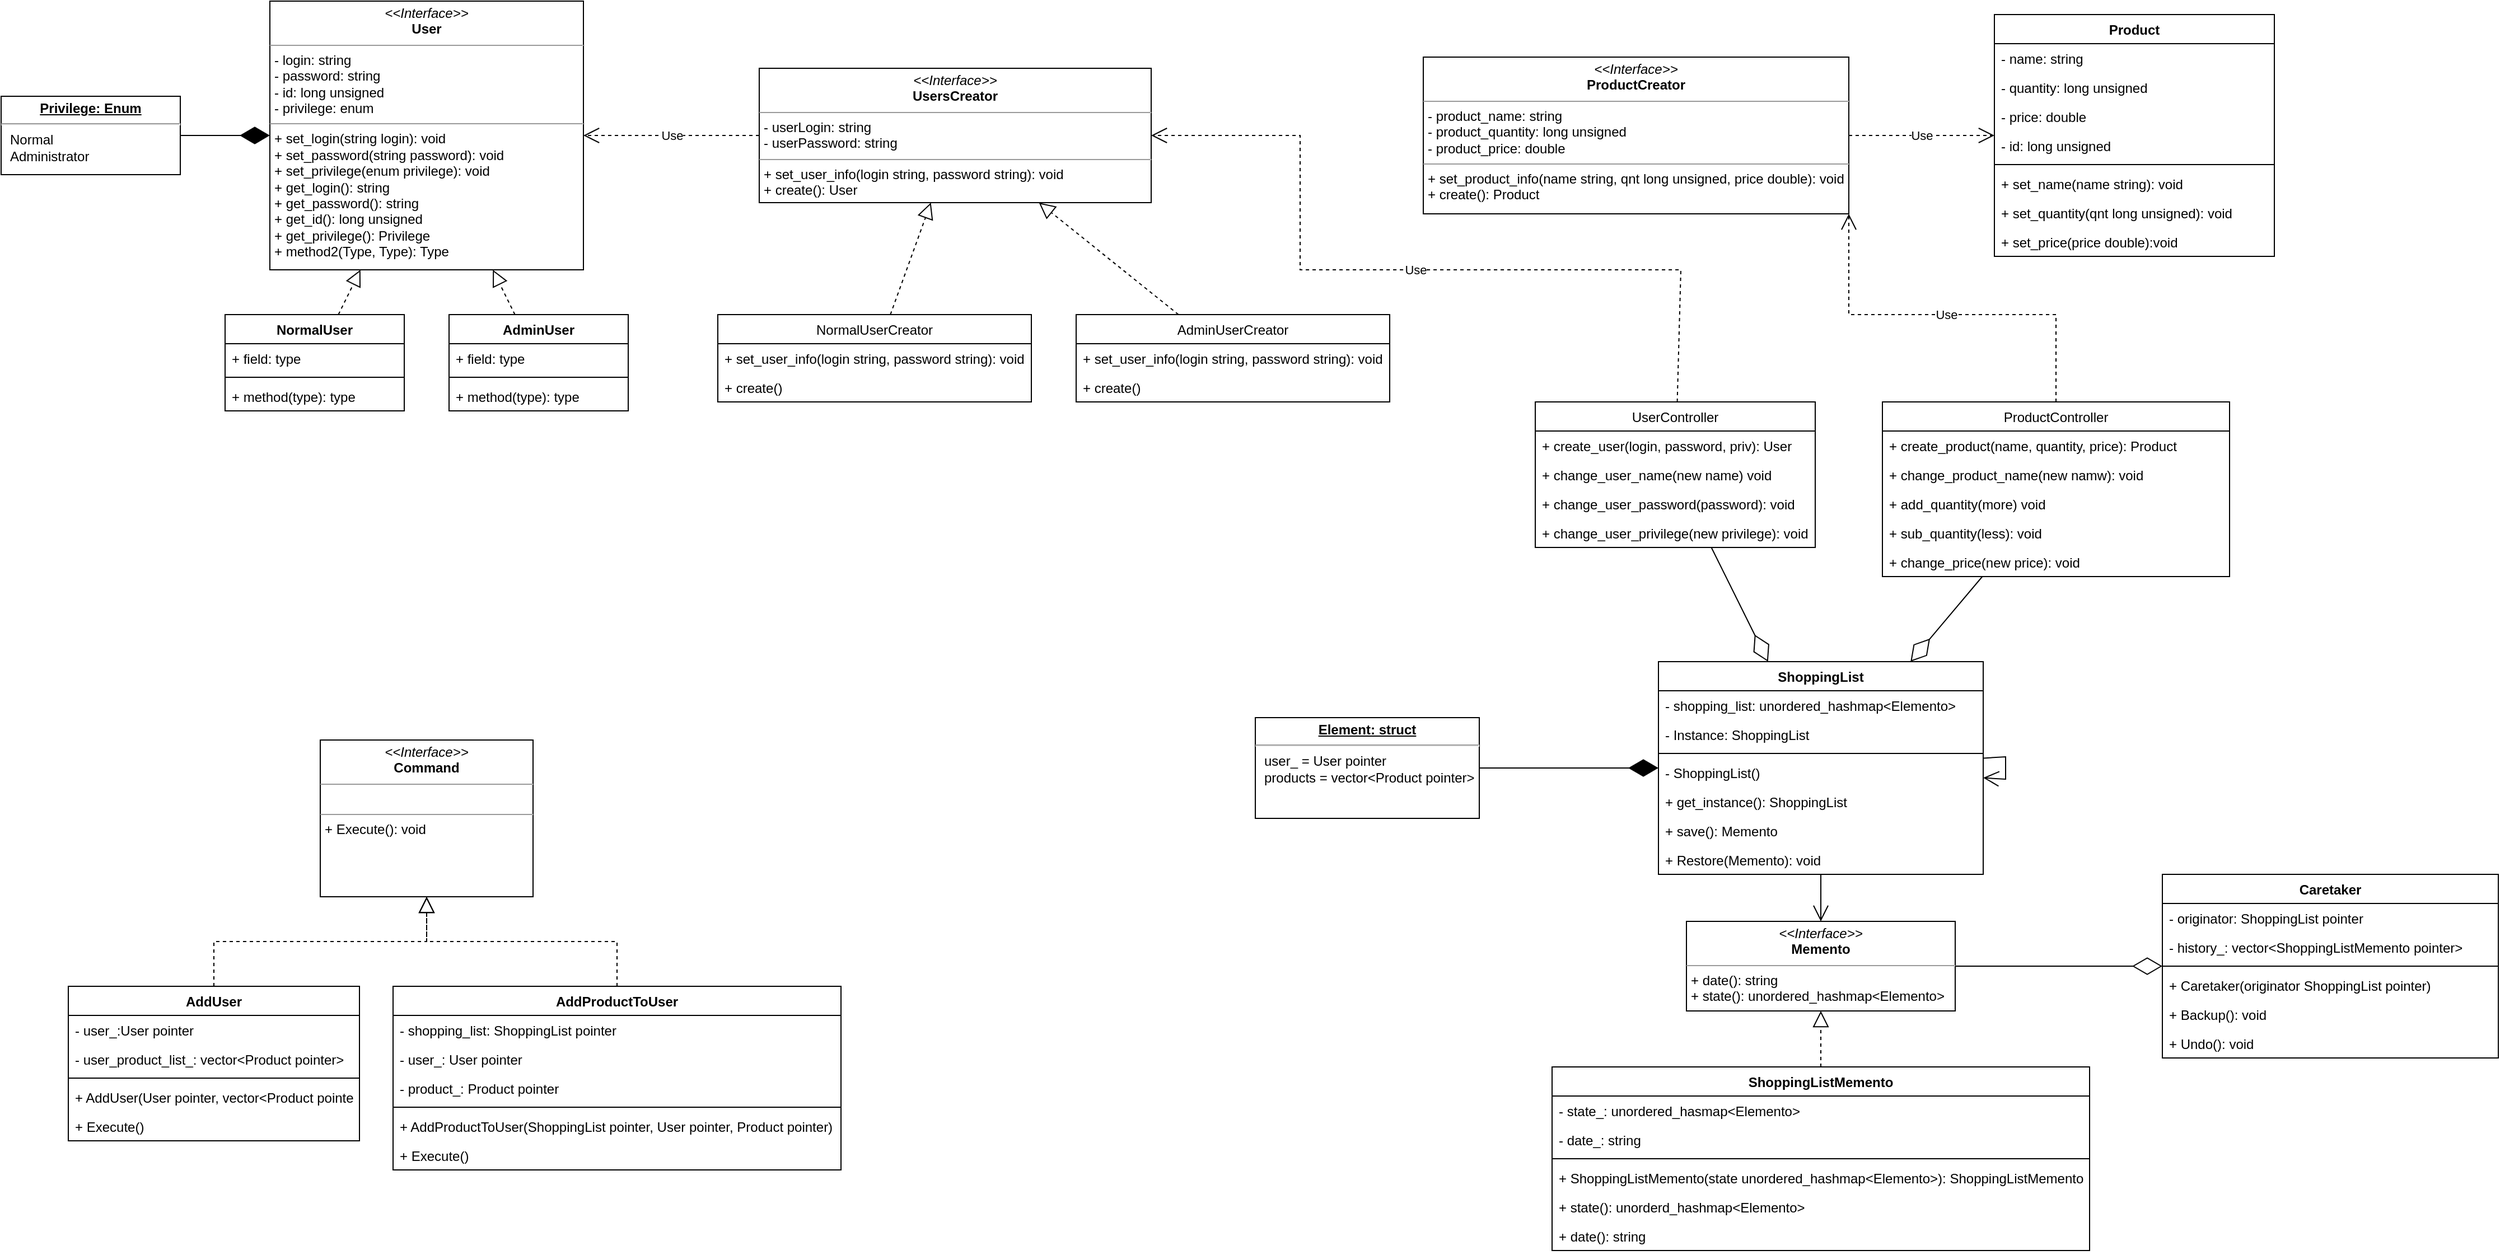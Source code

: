 <mxfile version="18.0.6" type="device"><diagram id="e4DoPncErM7FcEN1IzNZ" name="Página-1"><mxGraphModel dx="2600" dy="1958" grid="1" gridSize="10" guides="1" tooltips="1" connect="1" arrows="1" fold="1" page="1" pageScale="1" pageWidth="827" pageHeight="1169" math="0" shadow="0"><root><mxCell id="0"/><mxCell id="1" parent="0"/><mxCell id="eyz5NyRLea04elnx0sg6-11" value="&lt;p style=&quot;margin:0px;margin-top:4px;text-align:center;&quot;&gt;&lt;i&gt;&amp;lt;&amp;lt;Interface&amp;gt;&amp;gt;&lt;/i&gt;&lt;br&gt;&lt;b&gt;User&lt;/b&gt;&lt;/p&gt;&lt;hr size=&quot;1&quot;&gt;&lt;p style=&quot;margin:0px;margin-left:4px;&quot;&gt;- login: string&lt;br&gt;- password: string&lt;/p&gt;&lt;p style=&quot;margin:0px;margin-left:4px;&quot;&gt;- id: long&amp;nbsp;unsigned&lt;/p&gt;&lt;p style=&quot;margin:0px;margin-left:4px;&quot;&gt;- privilege: enum&lt;/p&gt;&lt;hr size=&quot;1&quot;&gt;&lt;p style=&quot;margin:0px;margin-left:4px;&quot;&gt;+ set_login(string login): void&lt;/p&gt;&lt;p style=&quot;margin:0px;margin-left:4px;&quot;&gt;+ set_password(string password): void&lt;/p&gt;&lt;p style=&quot;margin:0px;margin-left:4px;&quot;&gt;+ set_privilege(enum privilege): void&lt;/p&gt;&lt;p style=&quot;margin:0px;margin-left:4px;&quot;&gt;+ get_login(): string&lt;/p&gt;&lt;p style=&quot;margin:0px;margin-left:4px;&quot;&gt;+ get_password(): string&lt;/p&gt;&lt;p style=&quot;margin:0px;margin-left:4px;&quot;&gt;+ get_id(): long unsigned&lt;/p&gt;&lt;p style=&quot;margin:0px;margin-left:4px;&quot;&gt;+ get_privilege(): Privilege&lt;/p&gt;&lt;p style=&quot;margin:0px;margin-left:4px;&quot;&gt;+ method2(Type, Type): Type&lt;/p&gt;" style="verticalAlign=top;align=left;overflow=fill;fontSize=12;fontFamily=Helvetica;html=1;" vertex="1" parent="1"><mxGeometry x="40" y="80" width="280" height="240" as="geometry"/></mxCell><mxCell id="eyz5NyRLea04elnx0sg6-18" value="NormalUser" style="swimlane;fontStyle=1;align=center;verticalAlign=top;childLayout=stackLayout;horizontal=1;startSize=26;horizontalStack=0;resizeParent=1;resizeParentMax=0;resizeLast=0;collapsible=1;marginBottom=0;" vertex="1" parent="1"><mxGeometry y="360" width="160" height="86" as="geometry"/></mxCell><mxCell id="eyz5NyRLea04elnx0sg6-19" value="+ field: type" style="text;strokeColor=none;fillColor=none;align=left;verticalAlign=top;spacingLeft=4;spacingRight=4;overflow=hidden;rotatable=0;points=[[0,0.5],[1,0.5]];portConstraint=eastwest;" vertex="1" parent="eyz5NyRLea04elnx0sg6-18"><mxGeometry y="26" width="160" height="26" as="geometry"/></mxCell><mxCell id="eyz5NyRLea04elnx0sg6-20" value="" style="line;strokeWidth=1;fillColor=none;align=left;verticalAlign=middle;spacingTop=-1;spacingLeft=3;spacingRight=3;rotatable=0;labelPosition=right;points=[];portConstraint=eastwest;" vertex="1" parent="eyz5NyRLea04elnx0sg6-18"><mxGeometry y="52" width="160" height="8" as="geometry"/></mxCell><mxCell id="eyz5NyRLea04elnx0sg6-21" value="+ method(type): type" style="text;strokeColor=none;fillColor=none;align=left;verticalAlign=top;spacingLeft=4;spacingRight=4;overflow=hidden;rotatable=0;points=[[0,0.5],[1,0.5]];portConstraint=eastwest;" vertex="1" parent="eyz5NyRLea04elnx0sg6-18"><mxGeometry y="60" width="160" height="26" as="geometry"/></mxCell><mxCell id="eyz5NyRLea04elnx0sg6-26" value="AdminUser" style="swimlane;fontStyle=1;align=center;verticalAlign=top;childLayout=stackLayout;horizontal=1;startSize=26;horizontalStack=0;resizeParent=1;resizeParentMax=0;resizeLast=0;collapsible=1;marginBottom=0;" vertex="1" parent="1"><mxGeometry x="200" y="360" width="160" height="86" as="geometry"/></mxCell><mxCell id="eyz5NyRLea04elnx0sg6-27" value="+ field: type" style="text;strokeColor=none;fillColor=none;align=left;verticalAlign=top;spacingLeft=4;spacingRight=4;overflow=hidden;rotatable=0;points=[[0,0.5],[1,0.5]];portConstraint=eastwest;" vertex="1" parent="eyz5NyRLea04elnx0sg6-26"><mxGeometry y="26" width="160" height="26" as="geometry"/></mxCell><mxCell id="eyz5NyRLea04elnx0sg6-28" value="" style="line;strokeWidth=1;fillColor=none;align=left;verticalAlign=middle;spacingTop=-1;spacingLeft=3;spacingRight=3;rotatable=0;labelPosition=right;points=[];portConstraint=eastwest;" vertex="1" parent="eyz5NyRLea04elnx0sg6-26"><mxGeometry y="52" width="160" height="8" as="geometry"/></mxCell><mxCell id="eyz5NyRLea04elnx0sg6-29" value="+ method(type): type" style="text;strokeColor=none;fillColor=none;align=left;verticalAlign=top;spacingLeft=4;spacingRight=4;overflow=hidden;rotatable=0;points=[[0,0.5],[1,0.5]];portConstraint=eastwest;" vertex="1" parent="eyz5NyRLea04elnx0sg6-26"><mxGeometry y="60" width="160" height="26" as="geometry"/></mxCell><mxCell id="eyz5NyRLea04elnx0sg6-33" value="&lt;p style=&quot;margin:0px;margin-top:4px;text-align:center;&quot;&gt;&lt;i&gt;&amp;lt;&amp;lt;Interface&amp;gt;&amp;gt;&lt;/i&gt;&lt;br&gt;&lt;b&gt;UsersCreator&lt;/b&gt;&lt;/p&gt;&lt;hr size=&quot;1&quot;&gt;&lt;p style=&quot;margin:0px;margin-left:4px;&quot;&gt;- userLogin: string&lt;/p&gt;&lt;p style=&quot;margin:0px;margin-left:4px;&quot;&gt;- userPassword: string&lt;br&gt;&lt;/p&gt;&lt;hr size=&quot;1&quot;&gt;&lt;p style=&quot;margin:0px;margin-left:4px;&quot;&gt;+ set_user_info(login string, password string): void&lt;br&gt;+ create(): User&lt;/p&gt;" style="verticalAlign=top;align=left;overflow=fill;fontSize=12;fontFamily=Helvetica;html=1;" vertex="1" parent="1"><mxGeometry x="477" y="140" width="350" height="120" as="geometry"/></mxCell><mxCell id="eyz5NyRLea04elnx0sg6-34" value="Use" style="endArrow=open;endSize=12;dashed=1;html=1;rounded=0;" edge="1" parent="1" source="eyz5NyRLea04elnx0sg6-33" target="eyz5NyRLea04elnx0sg6-11"><mxGeometry width="160" relative="1" as="geometry"><mxPoint x="270" y="280" as="sourcePoint"/><mxPoint x="430" y="280" as="targetPoint"/></mxGeometry></mxCell><mxCell id="eyz5NyRLea04elnx0sg6-35" value="" style="endArrow=block;dashed=1;endFill=0;endSize=12;html=1;rounded=0;" edge="1" parent="1" source="eyz5NyRLea04elnx0sg6-18" target="eyz5NyRLea04elnx0sg6-11"><mxGeometry width="160" relative="1" as="geometry"><mxPoint x="270" y="280" as="sourcePoint"/><mxPoint x="430" y="280" as="targetPoint"/></mxGeometry></mxCell><mxCell id="eyz5NyRLea04elnx0sg6-36" value="" style="endArrow=block;dashed=1;endFill=0;endSize=12;html=1;rounded=0;" edge="1" parent="1" source="eyz5NyRLea04elnx0sg6-26" target="eyz5NyRLea04elnx0sg6-11"><mxGeometry width="160" relative="1" as="geometry"><mxPoint x="270" y="280" as="sourcePoint"/><mxPoint x="430" y="280" as="targetPoint"/></mxGeometry></mxCell><mxCell id="eyz5NyRLea04elnx0sg6-37" value="NormalUserCreator" style="swimlane;fontStyle=0;childLayout=stackLayout;horizontal=1;startSize=26;fillColor=none;horizontalStack=0;resizeParent=1;resizeParentMax=0;resizeLast=0;collapsible=1;marginBottom=0;" vertex="1" parent="1"><mxGeometry x="440" y="360" width="280" height="78" as="geometry"/></mxCell><mxCell id="eyz5NyRLea04elnx0sg6-41" value="+ set_user_info(login string, password string): void" style="text;strokeColor=none;fillColor=none;align=left;verticalAlign=top;spacingLeft=4;spacingRight=4;overflow=hidden;rotatable=0;points=[[0,0.5],[1,0.5]];portConstraint=eastwest;" vertex="1" parent="eyz5NyRLea04elnx0sg6-37"><mxGeometry y="26" width="280" height="26" as="geometry"/></mxCell><mxCell id="eyz5NyRLea04elnx0sg6-42" value="+ create()" style="text;strokeColor=none;fillColor=none;align=left;verticalAlign=top;spacingLeft=4;spacingRight=4;overflow=hidden;rotatable=0;points=[[0,0.5],[1,0.5]];portConstraint=eastwest;" vertex="1" parent="eyz5NyRLea04elnx0sg6-37"><mxGeometry y="52" width="280" height="26" as="geometry"/></mxCell><mxCell id="eyz5NyRLea04elnx0sg6-43" value="AdminUserCreator" style="swimlane;fontStyle=0;childLayout=stackLayout;horizontal=1;startSize=26;fillColor=none;horizontalStack=0;resizeParent=1;resizeParentMax=0;resizeLast=0;collapsible=1;marginBottom=0;" vertex="1" parent="1"><mxGeometry x="760" y="360" width="280" height="78" as="geometry"/></mxCell><mxCell id="eyz5NyRLea04elnx0sg6-44" value="+ set_user_info(login string, password string): void" style="text;strokeColor=none;fillColor=none;align=left;verticalAlign=top;spacingLeft=4;spacingRight=4;overflow=hidden;rotatable=0;points=[[0,0.5],[1,0.5]];portConstraint=eastwest;" vertex="1" parent="eyz5NyRLea04elnx0sg6-43"><mxGeometry y="26" width="280" height="26" as="geometry"/></mxCell><mxCell id="eyz5NyRLea04elnx0sg6-45" value="+ create()" style="text;strokeColor=none;fillColor=none;align=left;verticalAlign=top;spacingLeft=4;spacingRight=4;overflow=hidden;rotatable=0;points=[[0,0.5],[1,0.5]];portConstraint=eastwest;" vertex="1" parent="eyz5NyRLea04elnx0sg6-43"><mxGeometry y="52" width="280" height="26" as="geometry"/></mxCell><mxCell id="eyz5NyRLea04elnx0sg6-46" value="" style="endArrow=block;dashed=1;endFill=0;endSize=12;html=1;rounded=0;" edge="1" parent="1" source="eyz5NyRLea04elnx0sg6-37" target="eyz5NyRLea04elnx0sg6-33"><mxGeometry width="160" relative="1" as="geometry"><mxPoint x="680" y="280" as="sourcePoint"/><mxPoint x="840" y="280" as="targetPoint"/></mxGeometry></mxCell><mxCell id="eyz5NyRLea04elnx0sg6-47" value="" style="endArrow=block;dashed=1;endFill=0;endSize=12;html=1;rounded=0;" edge="1" parent="1" source="eyz5NyRLea04elnx0sg6-43" target="eyz5NyRLea04elnx0sg6-33"><mxGeometry width="160" relative="1" as="geometry"><mxPoint x="636.271" y="370" as="sourcePoint"/><mxPoint x="652.352" y="270.0" as="targetPoint"/></mxGeometry></mxCell><mxCell id="eyz5NyRLea04elnx0sg6-52" value="Product" style="swimlane;fontStyle=1;align=center;verticalAlign=top;childLayout=stackLayout;horizontal=1;startSize=26;horizontalStack=0;resizeParent=1;resizeParentMax=0;resizeLast=0;collapsible=1;marginBottom=0;" vertex="1" parent="1"><mxGeometry x="1580" y="92" width="250" height="216" as="geometry"/></mxCell><mxCell id="eyz5NyRLea04elnx0sg6-53" value="- name: string" style="text;strokeColor=none;fillColor=none;align=left;verticalAlign=top;spacingLeft=4;spacingRight=4;overflow=hidden;rotatable=0;points=[[0,0.5],[1,0.5]];portConstraint=eastwest;" vertex="1" parent="eyz5NyRLea04elnx0sg6-52"><mxGeometry y="26" width="250" height="26" as="geometry"/></mxCell><mxCell id="eyz5NyRLea04elnx0sg6-56" value="- quantity: long unsigned" style="text;strokeColor=none;fillColor=none;align=left;verticalAlign=top;spacingLeft=4;spacingRight=4;overflow=hidden;rotatable=0;points=[[0,0.5],[1,0.5]];portConstraint=eastwest;" vertex="1" parent="eyz5NyRLea04elnx0sg6-52"><mxGeometry y="52" width="250" height="26" as="geometry"/></mxCell><mxCell id="eyz5NyRLea04elnx0sg6-57" value="- price: double" style="text;strokeColor=none;fillColor=none;align=left;verticalAlign=top;spacingLeft=4;spacingRight=4;overflow=hidden;rotatable=0;points=[[0,0.5],[1,0.5]];portConstraint=eastwest;" vertex="1" parent="eyz5NyRLea04elnx0sg6-52"><mxGeometry y="78" width="250" height="26" as="geometry"/></mxCell><mxCell id="eyz5NyRLea04elnx0sg6-58" value="- id: long unsigned" style="text;strokeColor=none;fillColor=none;align=left;verticalAlign=top;spacingLeft=4;spacingRight=4;overflow=hidden;rotatable=0;points=[[0,0.5],[1,0.5]];portConstraint=eastwest;" vertex="1" parent="eyz5NyRLea04elnx0sg6-52"><mxGeometry y="104" width="250" height="26" as="geometry"/></mxCell><mxCell id="eyz5NyRLea04elnx0sg6-54" value="" style="line;strokeWidth=1;fillColor=none;align=left;verticalAlign=middle;spacingTop=-1;spacingLeft=3;spacingRight=3;rotatable=0;labelPosition=right;points=[];portConstraint=eastwest;" vertex="1" parent="eyz5NyRLea04elnx0sg6-52"><mxGeometry y="130" width="250" height="8" as="geometry"/></mxCell><mxCell id="eyz5NyRLea04elnx0sg6-55" value="+ set_name(name string): void" style="text;strokeColor=none;fillColor=none;align=left;verticalAlign=top;spacingLeft=4;spacingRight=4;overflow=hidden;rotatable=0;points=[[0,0.5],[1,0.5]];portConstraint=eastwest;" vertex="1" parent="eyz5NyRLea04elnx0sg6-52"><mxGeometry y="138" width="250" height="26" as="geometry"/></mxCell><mxCell id="eyz5NyRLea04elnx0sg6-59" value="+ set_quantity(qnt long unsigned): void" style="text;strokeColor=none;fillColor=none;align=left;verticalAlign=top;spacingLeft=4;spacingRight=4;overflow=hidden;rotatable=0;points=[[0,0.5],[1,0.5]];portConstraint=eastwest;" vertex="1" parent="eyz5NyRLea04elnx0sg6-52"><mxGeometry y="164" width="250" height="26" as="geometry"/></mxCell><mxCell id="eyz5NyRLea04elnx0sg6-60" value="+ set_price(price double):void" style="text;strokeColor=none;fillColor=none;align=left;verticalAlign=top;spacingLeft=4;spacingRight=4;overflow=hidden;rotatable=0;points=[[0,0.5],[1,0.5]];portConstraint=eastwest;" vertex="1" parent="eyz5NyRLea04elnx0sg6-52"><mxGeometry y="190" width="250" height="26" as="geometry"/></mxCell><mxCell id="eyz5NyRLea04elnx0sg6-63" value="&lt;p style=&quot;margin:0px;margin-top:4px;text-align:center;&quot;&gt;&lt;i&gt;&amp;lt;&amp;lt;Interface&amp;gt;&amp;gt;&lt;/i&gt;&lt;br&gt;&lt;b&gt;ProductCreator&lt;/b&gt;&lt;/p&gt;&lt;hr size=&quot;1&quot;&gt;&lt;p style=&quot;margin:0px;margin-left:4px;&quot;&gt;- product_name: string&lt;br&gt;- product_quantity: long unsigned&lt;/p&gt;&lt;p style=&quot;margin:0px;margin-left:4px;&quot;&gt;- product_price: double&amp;nbsp;&lt;/p&gt;&lt;hr size=&quot;1&quot;&gt;&lt;p style=&quot;margin:0px;margin-left:4px;&quot;&gt;+ set_product_info(name string, qnt long unsigned, price double): void&lt;br&gt;+ create(): Product&lt;/p&gt;" style="verticalAlign=top;align=left;overflow=fill;fontSize=12;fontFamily=Helvetica;html=1;" vertex="1" parent="1"><mxGeometry x="1070" y="130" width="380" height="140" as="geometry"/></mxCell><mxCell id="eyz5NyRLea04elnx0sg6-64" value="Use" style="endArrow=open;endSize=12;dashed=1;html=1;rounded=0;" edge="1" parent="1" source="eyz5NyRLea04elnx0sg6-63" target="eyz5NyRLea04elnx0sg6-52"><mxGeometry width="160" relative="1" as="geometry"><mxPoint x="1260" y="190" as="sourcePoint"/><mxPoint x="1420" y="190" as="targetPoint"/></mxGeometry></mxCell><mxCell id="eyz5NyRLea04elnx0sg6-65" value="&lt;p style=&quot;margin:0px;margin-top:4px;text-align:center;text-decoration:underline;&quot;&gt;&lt;b&gt;Element: struct&lt;/b&gt;&lt;/p&gt;&lt;hr&gt;&lt;p style=&quot;margin:0px;margin-left:8px;&quot;&gt;user_ = User pointer&lt;br&gt;products = vector&amp;lt;Product pointer&amp;gt;&lt;br&gt;&lt;/p&gt;" style="verticalAlign=top;align=left;overflow=fill;fontSize=12;fontFamily=Helvetica;html=1;" vertex="1" parent="1"><mxGeometry x="920" y="720" width="200" height="90" as="geometry"/></mxCell><mxCell id="eyz5NyRLea04elnx0sg6-66" value="&lt;p style=&quot;margin:0px;margin-top:4px;text-align:center;text-decoration:underline;&quot;&gt;&lt;b&gt;Privilege: Enum&lt;/b&gt;&lt;/p&gt;&lt;hr&gt;&lt;p style=&quot;margin:0px;margin-left:8px;&quot;&gt;Normal&lt;br&gt;Administrator&lt;/p&gt;" style="verticalAlign=top;align=left;overflow=fill;fontSize=12;fontFamily=Helvetica;html=1;" vertex="1" parent="1"><mxGeometry x="-200" y="165" width="160" height="70" as="geometry"/></mxCell><mxCell id="eyz5NyRLea04elnx0sg6-67" value="" style="endArrow=diamondThin;endFill=1;endSize=24;html=1;rounded=0;" edge="1" parent="1" source="eyz5NyRLea04elnx0sg6-66" target="eyz5NyRLea04elnx0sg6-11"><mxGeometry width="160" relative="1" as="geometry"><mxPoint x="70" y="320" as="sourcePoint"/><mxPoint x="230" y="320" as="targetPoint"/></mxGeometry></mxCell><mxCell id="eyz5NyRLea04elnx0sg6-68" value="ShoppingList" style="swimlane;fontStyle=1;align=center;verticalAlign=top;childLayout=stackLayout;horizontal=1;startSize=26;horizontalStack=0;resizeParent=1;resizeParentMax=0;resizeLast=0;collapsible=1;marginBottom=0;" vertex="1" parent="1"><mxGeometry x="1280" y="670" width="290" height="190" as="geometry"/></mxCell><mxCell id="eyz5NyRLea04elnx0sg6-69" value="- shopping_list: unordered_hashmap&lt;Elemento&gt;" style="text;strokeColor=none;fillColor=none;align=left;verticalAlign=top;spacingLeft=4;spacingRight=4;overflow=hidden;rotatable=0;points=[[0,0.5],[1,0.5]];portConstraint=eastwest;" vertex="1" parent="eyz5NyRLea04elnx0sg6-68"><mxGeometry y="26" width="290" height="26" as="geometry"/></mxCell><mxCell id="eyz5NyRLea04elnx0sg6-74" value="- Instance: ShoppingList" style="text;strokeColor=none;fillColor=none;align=left;verticalAlign=top;spacingLeft=4;spacingRight=4;overflow=hidden;rotatable=0;points=[[0,0.5],[1,0.5]];portConstraint=eastwest;" vertex="1" parent="eyz5NyRLea04elnx0sg6-68"><mxGeometry y="52" width="290" height="26" as="geometry"/></mxCell><mxCell id="eyz5NyRLea04elnx0sg6-70" value="" style="line;strokeWidth=1;fillColor=none;align=left;verticalAlign=middle;spacingTop=-1;spacingLeft=3;spacingRight=3;rotatable=0;labelPosition=right;points=[];portConstraint=eastwest;" vertex="1" parent="eyz5NyRLea04elnx0sg6-68"><mxGeometry y="78" width="290" height="8" as="geometry"/></mxCell><mxCell id="eyz5NyRLea04elnx0sg6-71" value="- ShoppingList()" style="text;strokeColor=none;fillColor=none;align=left;verticalAlign=top;spacingLeft=4;spacingRight=4;overflow=hidden;rotatable=0;points=[[0,0.5],[1,0.5]];portConstraint=eastwest;" vertex="1" parent="eyz5NyRLea04elnx0sg6-68"><mxGeometry y="86" width="290" height="26" as="geometry"/></mxCell><mxCell id="eyz5NyRLea04elnx0sg6-75" value="+ get_instance(): ShoppingList" style="text;strokeColor=none;fillColor=none;align=left;verticalAlign=top;spacingLeft=4;spacingRight=4;overflow=hidden;rotatable=0;points=[[0,0.5],[1,0.5]];portConstraint=eastwest;" vertex="1" parent="eyz5NyRLea04elnx0sg6-68"><mxGeometry y="112" width="290" height="26" as="geometry"/></mxCell><mxCell id="eyz5NyRLea04elnx0sg6-115" value="+ save(): Memento" style="text;strokeColor=none;fillColor=none;align=left;verticalAlign=top;spacingLeft=4;spacingRight=4;overflow=hidden;rotatable=0;points=[[0,0.5],[1,0.5]];portConstraint=eastwest;" vertex="1" parent="eyz5NyRLea04elnx0sg6-68"><mxGeometry y="138" width="290" height="26" as="geometry"/></mxCell><mxCell id="eyz5NyRLea04elnx0sg6-116" value="+ Restore(Memento): void" style="text;strokeColor=none;fillColor=none;align=left;verticalAlign=top;spacingLeft=4;spacingRight=4;overflow=hidden;rotatable=0;points=[[0,0.5],[1,0.5]];portConstraint=eastwest;" vertex="1" parent="eyz5NyRLea04elnx0sg6-68"><mxGeometry y="164" width="290" height="26" as="geometry"/></mxCell><mxCell id="eyz5NyRLea04elnx0sg6-72" value="" style="endArrow=diamondThin;endFill=1;endSize=24;html=1;rounded=0;" edge="1" parent="1" source="eyz5NyRLea04elnx0sg6-65" target="eyz5NyRLea04elnx0sg6-68"><mxGeometry width="160" relative="1" as="geometry"><mxPoint x="1030" y="600" as="sourcePoint"/><mxPoint x="1190" y="600" as="targetPoint"/></mxGeometry></mxCell><mxCell id="eyz5NyRLea04elnx0sg6-76" value="" style="endArrow=open;endFill=1;endSize=12;html=1;rounded=0;" edge="1" parent="1" source="eyz5NyRLea04elnx0sg6-68" target="eyz5NyRLea04elnx0sg6-68"><mxGeometry width="160" relative="1" as="geometry"><mxPoint x="1230" y="580" as="sourcePoint"/><mxPoint x="1390" y="580" as="targetPoint"/></mxGeometry></mxCell><mxCell id="eyz5NyRLea04elnx0sg6-77" value="UserController" style="swimlane;fontStyle=0;childLayout=stackLayout;horizontal=1;startSize=26;fillColor=none;horizontalStack=0;resizeParent=1;resizeParentMax=0;resizeLast=0;collapsible=1;marginBottom=0;" vertex="1" parent="1"><mxGeometry x="1170" y="438" width="250" height="130" as="geometry"/></mxCell><mxCell id="eyz5NyRLea04elnx0sg6-78" value="+ create_user(login, password, priv): User" style="text;strokeColor=none;fillColor=none;align=left;verticalAlign=top;spacingLeft=4;spacingRight=4;overflow=hidden;rotatable=0;points=[[0,0.5],[1,0.5]];portConstraint=eastwest;" vertex="1" parent="eyz5NyRLea04elnx0sg6-77"><mxGeometry y="26" width="250" height="26" as="geometry"/></mxCell><mxCell id="eyz5NyRLea04elnx0sg6-79" value="+ change_user_name(new name) void" style="text;strokeColor=none;fillColor=none;align=left;verticalAlign=top;spacingLeft=4;spacingRight=4;overflow=hidden;rotatable=0;points=[[0,0.5],[1,0.5]];portConstraint=eastwest;" vertex="1" parent="eyz5NyRLea04elnx0sg6-77"><mxGeometry y="52" width="250" height="26" as="geometry"/></mxCell><mxCell id="eyz5NyRLea04elnx0sg6-80" value="+ change_user_password(password): void" style="text;strokeColor=none;fillColor=none;align=left;verticalAlign=top;spacingLeft=4;spacingRight=4;overflow=hidden;rotatable=0;points=[[0,0.5],[1,0.5]];portConstraint=eastwest;" vertex="1" parent="eyz5NyRLea04elnx0sg6-77"><mxGeometry y="78" width="250" height="26" as="geometry"/></mxCell><mxCell id="eyz5NyRLea04elnx0sg6-89" value="+ change_user_privilege(new privilege): void" style="text;strokeColor=none;fillColor=none;align=left;verticalAlign=top;spacingLeft=4;spacingRight=4;overflow=hidden;rotatable=0;points=[[0,0.5],[1,0.5]];portConstraint=eastwest;" vertex="1" parent="eyz5NyRLea04elnx0sg6-77"><mxGeometry y="104" width="250" height="26" as="geometry"/></mxCell><mxCell id="eyz5NyRLea04elnx0sg6-81" value="ProductController" style="swimlane;fontStyle=0;childLayout=stackLayout;horizontal=1;startSize=26;fillColor=none;horizontalStack=0;resizeParent=1;resizeParentMax=0;resizeLast=0;collapsible=1;marginBottom=0;" vertex="1" parent="1"><mxGeometry x="1480" y="438" width="310" height="156" as="geometry"/></mxCell><mxCell id="eyz5NyRLea04elnx0sg6-82" value="+ create_product(name, quantity, price): Product" style="text;strokeColor=none;fillColor=none;align=left;verticalAlign=top;spacingLeft=4;spacingRight=4;overflow=hidden;rotatable=0;points=[[0,0.5],[1,0.5]];portConstraint=eastwest;" vertex="1" parent="eyz5NyRLea04elnx0sg6-81"><mxGeometry y="26" width="310" height="26" as="geometry"/></mxCell><mxCell id="eyz5NyRLea04elnx0sg6-83" value="+ change_product_name(new namw): void" style="text;strokeColor=none;fillColor=none;align=left;verticalAlign=top;spacingLeft=4;spacingRight=4;overflow=hidden;rotatable=0;points=[[0,0.5],[1,0.5]];portConstraint=eastwest;" vertex="1" parent="eyz5NyRLea04elnx0sg6-81"><mxGeometry y="52" width="310" height="26" as="geometry"/></mxCell><mxCell id="eyz5NyRLea04elnx0sg6-84" value="+ add_quantity(more) void" style="text;strokeColor=none;fillColor=none;align=left;verticalAlign=top;spacingLeft=4;spacingRight=4;overflow=hidden;rotatable=0;points=[[0,0.5],[1,0.5]];portConstraint=eastwest;" vertex="1" parent="eyz5NyRLea04elnx0sg6-81"><mxGeometry y="78" width="310" height="26" as="geometry"/></mxCell><mxCell id="eyz5NyRLea04elnx0sg6-90" value="+ sub_quantity(less): void" style="text;strokeColor=none;fillColor=none;align=left;verticalAlign=top;spacingLeft=4;spacingRight=4;overflow=hidden;rotatable=0;points=[[0,0.5],[1,0.5]];portConstraint=eastwest;" vertex="1" parent="eyz5NyRLea04elnx0sg6-81"><mxGeometry y="104" width="310" height="26" as="geometry"/></mxCell><mxCell id="eyz5NyRLea04elnx0sg6-91" value="+ change_price(new price): void" style="text;strokeColor=none;fillColor=none;align=left;verticalAlign=top;spacingLeft=4;spacingRight=4;overflow=hidden;rotatable=0;points=[[0,0.5],[1,0.5]];portConstraint=eastwest;" vertex="1" parent="eyz5NyRLea04elnx0sg6-81"><mxGeometry y="130" width="310" height="26" as="geometry"/></mxCell><mxCell id="eyz5NyRLea04elnx0sg6-85" value="" style="endArrow=diamondThin;endFill=0;endSize=24;html=1;rounded=0;" edge="1" parent="1" source="eyz5NyRLea04elnx0sg6-77" target="eyz5NyRLea04elnx0sg6-68"><mxGeometry width="160" relative="1" as="geometry"><mxPoint x="1230" y="580" as="sourcePoint"/><mxPoint x="1390" y="580" as="targetPoint"/></mxGeometry></mxCell><mxCell id="eyz5NyRLea04elnx0sg6-86" value="" style="endArrow=diamondThin;endFill=0;endSize=24;html=1;rounded=0;" edge="1" parent="1" source="eyz5NyRLea04elnx0sg6-81" target="eyz5NyRLea04elnx0sg6-68"><mxGeometry width="160" relative="1" as="geometry"><mxPoint x="1359.839" y="552" as="sourcePoint"/><mxPoint x="1408.675" y="680" as="targetPoint"/></mxGeometry></mxCell><mxCell id="eyz5NyRLea04elnx0sg6-87" value="Use" style="endArrow=open;endSize=12;dashed=1;html=1;rounded=0;entryX=1;entryY=1;entryDx=0;entryDy=0;" edge="1" parent="1" source="eyz5NyRLea04elnx0sg6-81" target="eyz5NyRLea04elnx0sg6-63"><mxGeometry width="160" relative="1" as="geometry"><mxPoint x="1130" y="380" as="sourcePoint"/><mxPoint x="1290" y="380" as="targetPoint"/><Array as="points"><mxPoint x="1635" y="360"/><mxPoint x="1450" y="360"/></Array></mxGeometry></mxCell><mxCell id="eyz5NyRLea04elnx0sg6-88" value="Use" style="endArrow=open;endSize=12;dashed=1;html=1;rounded=0;" edge="1" parent="1" source="eyz5NyRLea04elnx0sg6-77" target="eyz5NyRLea04elnx0sg6-33"><mxGeometry width="160" relative="1" as="geometry"><mxPoint x="1130" y="380" as="sourcePoint"/><mxPoint x="1290" y="380" as="targetPoint"/><Array as="points"><mxPoint x="1300" y="320"/><mxPoint x="960" y="320"/><mxPoint x="960" y="200"/></Array></mxGeometry></mxCell><mxCell id="eyz5NyRLea04elnx0sg6-92" value="&lt;p style=&quot;margin:0px;margin-top:4px;text-align:center;&quot;&gt;&lt;i&gt;&amp;lt;&amp;lt;Interface&amp;gt;&amp;gt;&lt;/i&gt;&lt;br&gt;&lt;b&gt;Memento&lt;/b&gt;&lt;/p&gt;&lt;hr size=&quot;1&quot;&gt;&lt;p style=&quot;margin:0px;margin-left:4px;&quot;&gt;+ date(): string&lt;br&gt;+ state(): unordered_hashmap&amp;lt;Elemento&amp;gt;&lt;/p&gt;&lt;p style=&quot;margin:0px;margin-left:4px;&quot;&gt;&lt;br&gt;&lt;/p&gt;" style="verticalAlign=top;align=left;overflow=fill;fontSize=12;fontFamily=Helvetica;html=1;" vertex="1" parent="1"><mxGeometry x="1305" y="902" width="240" height="80" as="geometry"/></mxCell><mxCell id="eyz5NyRLea04elnx0sg6-97" value="" style="endArrow=block;dashed=1;endFill=0;endSize=12;html=1;rounded=0;" edge="1" parent="1" source="eyz5NyRLea04elnx0sg6-98" target="eyz5NyRLea04elnx0sg6-92"><mxGeometry width="160" relative="1" as="geometry"><mxPoint x="1360" y="1052" as="sourcePoint"/><mxPoint x="1460" y="982" as="targetPoint"/></mxGeometry></mxCell><mxCell id="eyz5NyRLea04elnx0sg6-98" value="ShoppingListMemento" style="swimlane;fontStyle=1;align=center;verticalAlign=top;childLayout=stackLayout;horizontal=1;startSize=26;horizontalStack=0;resizeParent=1;resizeParentMax=0;resizeLast=0;collapsible=1;marginBottom=0;" vertex="1" parent="1"><mxGeometry x="1185" y="1032" width="480" height="164" as="geometry"/></mxCell><mxCell id="eyz5NyRLea04elnx0sg6-99" value="- state_: unordered_hasmap&lt;Elemento&gt;" style="text;strokeColor=none;fillColor=none;align=left;verticalAlign=top;spacingLeft=4;spacingRight=4;overflow=hidden;rotatable=0;points=[[0,0.5],[1,0.5]];portConstraint=eastwest;" vertex="1" parent="eyz5NyRLea04elnx0sg6-98"><mxGeometry y="26" width="480" height="26" as="geometry"/></mxCell><mxCell id="eyz5NyRLea04elnx0sg6-102" value="- date_: string" style="text;strokeColor=none;fillColor=none;align=left;verticalAlign=top;spacingLeft=4;spacingRight=4;overflow=hidden;rotatable=0;points=[[0,0.5],[1,0.5]];portConstraint=eastwest;" vertex="1" parent="eyz5NyRLea04elnx0sg6-98"><mxGeometry y="52" width="480" height="26" as="geometry"/></mxCell><mxCell id="eyz5NyRLea04elnx0sg6-100" value="" style="line;strokeWidth=1;fillColor=none;align=left;verticalAlign=middle;spacingTop=-1;spacingLeft=3;spacingRight=3;rotatable=0;labelPosition=right;points=[];portConstraint=eastwest;" vertex="1" parent="eyz5NyRLea04elnx0sg6-98"><mxGeometry y="78" width="480" height="8" as="geometry"/></mxCell><mxCell id="eyz5NyRLea04elnx0sg6-101" value="+ ShoppingListMemento(state unordered_hashmap&lt;Elemento&gt;): ShoppingListMemento" style="text;strokeColor=none;fillColor=none;align=left;verticalAlign=top;spacingLeft=4;spacingRight=4;overflow=hidden;rotatable=0;points=[[0,0.5],[1,0.5]];portConstraint=eastwest;" vertex="1" parent="eyz5NyRLea04elnx0sg6-98"><mxGeometry y="86" width="480" height="26" as="geometry"/></mxCell><mxCell id="eyz5NyRLea04elnx0sg6-103" value="+ state(): unorderd_hashmap&lt;Elemento&gt;" style="text;strokeColor=none;fillColor=none;align=left;verticalAlign=top;spacingLeft=4;spacingRight=4;overflow=hidden;rotatable=0;points=[[0,0.5],[1,0.5]];portConstraint=eastwest;" vertex="1" parent="eyz5NyRLea04elnx0sg6-98"><mxGeometry y="112" width="480" height="26" as="geometry"/></mxCell><mxCell id="eyz5NyRLea04elnx0sg6-104" value="+ date(): string" style="text;strokeColor=none;fillColor=none;align=left;verticalAlign=top;spacingLeft=4;spacingRight=4;overflow=hidden;rotatable=0;points=[[0,0.5],[1,0.5]];portConstraint=eastwest;" vertex="1" parent="eyz5NyRLea04elnx0sg6-98"><mxGeometry y="138" width="480" height="26" as="geometry"/></mxCell><mxCell id="eyz5NyRLea04elnx0sg6-105" value="Caretaker" style="swimlane;fontStyle=1;align=center;verticalAlign=top;childLayout=stackLayout;horizontal=1;startSize=26;horizontalStack=0;resizeParent=1;resizeParentMax=0;resizeLast=0;collapsible=1;marginBottom=0;" vertex="1" parent="1"><mxGeometry x="1730" y="860" width="300" height="164" as="geometry"/></mxCell><mxCell id="eyz5NyRLea04elnx0sg6-106" value="- originator: ShoppingList pointer" style="text;strokeColor=none;fillColor=none;align=left;verticalAlign=top;spacingLeft=4;spacingRight=4;overflow=hidden;rotatable=0;points=[[0,0.5],[1,0.5]];portConstraint=eastwest;" vertex="1" parent="eyz5NyRLea04elnx0sg6-105"><mxGeometry y="26" width="300" height="26" as="geometry"/></mxCell><mxCell id="eyz5NyRLea04elnx0sg6-110" value="- history_: vector&lt;ShoppingListMemento pointer&gt;" style="text;strokeColor=none;fillColor=none;align=left;verticalAlign=top;spacingLeft=4;spacingRight=4;overflow=hidden;rotatable=0;points=[[0,0.5],[1,0.5]];portConstraint=eastwest;" vertex="1" parent="eyz5NyRLea04elnx0sg6-105"><mxGeometry y="52" width="300" height="26" as="geometry"/></mxCell><mxCell id="eyz5NyRLea04elnx0sg6-107" value="" style="line;strokeWidth=1;fillColor=none;align=left;verticalAlign=middle;spacingTop=-1;spacingLeft=3;spacingRight=3;rotatable=0;labelPosition=right;points=[];portConstraint=eastwest;" vertex="1" parent="eyz5NyRLea04elnx0sg6-105"><mxGeometry y="78" width="300" height="8" as="geometry"/></mxCell><mxCell id="eyz5NyRLea04elnx0sg6-108" value="+ Caretaker(originator ShoppingList pointer)" style="text;strokeColor=none;fillColor=none;align=left;verticalAlign=top;spacingLeft=4;spacingRight=4;overflow=hidden;rotatable=0;points=[[0,0.5],[1,0.5]];portConstraint=eastwest;" vertex="1" parent="eyz5NyRLea04elnx0sg6-105"><mxGeometry y="86" width="300" height="26" as="geometry"/></mxCell><mxCell id="eyz5NyRLea04elnx0sg6-111" value="+ Backup(): void" style="text;strokeColor=none;fillColor=none;align=left;verticalAlign=top;spacingLeft=4;spacingRight=4;overflow=hidden;rotatable=0;points=[[0,0.5],[1,0.5]];portConstraint=eastwest;" vertex="1" parent="eyz5NyRLea04elnx0sg6-105"><mxGeometry y="112" width="300" height="26" as="geometry"/></mxCell><mxCell id="eyz5NyRLea04elnx0sg6-112" value="+ Undo(): void" style="text;strokeColor=none;fillColor=none;align=left;verticalAlign=top;spacingLeft=4;spacingRight=4;overflow=hidden;rotatable=0;points=[[0,0.5],[1,0.5]];portConstraint=eastwest;" vertex="1" parent="eyz5NyRLea04elnx0sg6-105"><mxGeometry y="138" width="300" height="26" as="geometry"/></mxCell><mxCell id="eyz5NyRLea04elnx0sg6-109" value="" style="endArrow=diamondThin;endFill=0;endSize=24;html=1;rounded=0;" edge="1" parent="1" source="eyz5NyRLea04elnx0sg6-92" target="eyz5NyRLea04elnx0sg6-105"><mxGeometry width="160" relative="1" as="geometry"><mxPoint x="1720" y="982" as="sourcePoint"/><mxPoint x="1880" y="982" as="targetPoint"/></mxGeometry></mxCell><mxCell id="eyz5NyRLea04elnx0sg6-114" value="" style="endArrow=open;endFill=1;endSize=12;html=1;rounded=0;" edge="1" parent="1" source="eyz5NyRLea04elnx0sg6-68" target="eyz5NyRLea04elnx0sg6-92"><mxGeometry width="160" relative="1" as="geometry"><mxPoint x="1050" y="620" as="sourcePoint"/><mxPoint x="1210" y="620" as="targetPoint"/></mxGeometry></mxCell><mxCell id="eyz5NyRLea04elnx0sg6-117" value="&lt;p style=&quot;margin:0px;margin-top:4px;text-align:center;&quot;&gt;&lt;i&gt;&amp;lt;&amp;lt;Interface&amp;gt;&amp;gt;&lt;/i&gt;&lt;br&gt;&lt;b&gt;Command&lt;/b&gt;&lt;/p&gt;&lt;hr size=&quot;1&quot;&gt;&lt;p style=&quot;margin:0px;margin-left:4px;&quot;&gt;&lt;br&gt;&lt;/p&gt;&lt;hr size=&quot;1&quot;&gt;&lt;p style=&quot;margin:0px;margin-left:4px;&quot;&gt;+ Execute(): void&lt;/p&gt;" style="verticalAlign=top;align=left;overflow=fill;fontSize=12;fontFamily=Helvetica;html=1;" vertex="1" parent="1"><mxGeometry x="85" y="740" width="190" height="140" as="geometry"/></mxCell><mxCell id="eyz5NyRLea04elnx0sg6-118" value="AddUser" style="swimlane;fontStyle=1;align=center;verticalAlign=top;childLayout=stackLayout;horizontal=1;startSize=26;horizontalStack=0;resizeParent=1;resizeParentMax=0;resizeLast=0;collapsible=1;marginBottom=0;" vertex="1" parent="1"><mxGeometry x="-140" y="960" width="260" height="138" as="geometry"/></mxCell><mxCell id="eyz5NyRLea04elnx0sg6-119" value="- user_:User pointer" style="text;strokeColor=none;fillColor=none;align=left;verticalAlign=top;spacingLeft=4;spacingRight=4;overflow=hidden;rotatable=0;points=[[0,0.5],[1,0.5]];portConstraint=eastwest;" vertex="1" parent="eyz5NyRLea04elnx0sg6-118"><mxGeometry y="26" width="260" height="26" as="geometry"/></mxCell><mxCell id="eyz5NyRLea04elnx0sg6-122" value="- user_product_list_: vector&lt;Product pointer&gt;" style="text;strokeColor=none;fillColor=none;align=left;verticalAlign=top;spacingLeft=4;spacingRight=4;overflow=hidden;rotatable=0;points=[[0,0.5],[1,0.5]];portConstraint=eastwest;" vertex="1" parent="eyz5NyRLea04elnx0sg6-118"><mxGeometry y="52" width="260" height="26" as="geometry"/></mxCell><mxCell id="eyz5NyRLea04elnx0sg6-120" value="" style="line;strokeWidth=1;fillColor=none;align=left;verticalAlign=middle;spacingTop=-1;spacingLeft=3;spacingRight=3;rotatable=0;labelPosition=right;points=[];portConstraint=eastwest;" vertex="1" parent="eyz5NyRLea04elnx0sg6-118"><mxGeometry y="78" width="260" height="8" as="geometry"/></mxCell><mxCell id="eyz5NyRLea04elnx0sg6-121" value="+ AddUser(User pointer, vector&lt;Product pointer&gt;" style="text;strokeColor=none;fillColor=none;align=left;verticalAlign=top;spacingLeft=4;spacingRight=4;overflow=hidden;rotatable=0;points=[[0,0.5],[1,0.5]];portConstraint=eastwest;" vertex="1" parent="eyz5NyRLea04elnx0sg6-118"><mxGeometry y="86" width="260" height="26" as="geometry"/></mxCell><mxCell id="eyz5NyRLea04elnx0sg6-123" value="+ Execute()" style="text;strokeColor=none;fillColor=none;align=left;verticalAlign=top;spacingLeft=4;spacingRight=4;overflow=hidden;rotatable=0;points=[[0,0.5],[1,0.5]];portConstraint=eastwest;" vertex="1" parent="eyz5NyRLea04elnx0sg6-118"><mxGeometry y="112" width="260" height="26" as="geometry"/></mxCell><mxCell id="eyz5NyRLea04elnx0sg6-124" value="" style="endArrow=block;dashed=1;endFill=0;endSize=12;html=1;rounded=0;" edge="1" parent="1" source="eyz5NyRLea04elnx0sg6-118" target="eyz5NyRLea04elnx0sg6-117"><mxGeometry width="160" relative="1" as="geometry"><mxPoint x="-50" y="850" as="sourcePoint"/><mxPoint x="110" y="850" as="targetPoint"/><Array as="points"><mxPoint x="-10" y="920"/><mxPoint x="180" y="920"/></Array></mxGeometry></mxCell><mxCell id="eyz5NyRLea04elnx0sg6-125" value="AddProductToUser" style="swimlane;fontStyle=1;align=center;verticalAlign=top;childLayout=stackLayout;horizontal=1;startSize=26;horizontalStack=0;resizeParent=1;resizeParentMax=0;resizeLast=0;collapsible=1;marginBottom=0;" vertex="1" parent="1"><mxGeometry x="150" y="960" width="400" height="164" as="geometry"/></mxCell><mxCell id="eyz5NyRLea04elnx0sg6-126" value="- shopping_list: ShoppingList pointer" style="text;strokeColor=none;fillColor=none;align=left;verticalAlign=top;spacingLeft=4;spacingRight=4;overflow=hidden;rotatable=0;points=[[0,0.5],[1,0.5]];portConstraint=eastwest;" vertex="1" parent="eyz5NyRLea04elnx0sg6-125"><mxGeometry y="26" width="400" height="26" as="geometry"/></mxCell><mxCell id="eyz5NyRLea04elnx0sg6-129" value="- user_: User pointer" style="text;strokeColor=none;fillColor=none;align=left;verticalAlign=top;spacingLeft=4;spacingRight=4;overflow=hidden;rotatable=0;points=[[0,0.5],[1,0.5]];portConstraint=eastwest;" vertex="1" parent="eyz5NyRLea04elnx0sg6-125"><mxGeometry y="52" width="400" height="26" as="geometry"/></mxCell><mxCell id="eyz5NyRLea04elnx0sg6-130" value="- product_: Product pointer" style="text;strokeColor=none;fillColor=none;align=left;verticalAlign=top;spacingLeft=4;spacingRight=4;overflow=hidden;rotatable=0;points=[[0,0.5],[1,0.5]];portConstraint=eastwest;" vertex="1" parent="eyz5NyRLea04elnx0sg6-125"><mxGeometry y="78" width="400" height="26" as="geometry"/></mxCell><mxCell id="eyz5NyRLea04elnx0sg6-127" value="" style="line;strokeWidth=1;fillColor=none;align=left;verticalAlign=middle;spacingTop=-1;spacingLeft=3;spacingRight=3;rotatable=0;labelPosition=right;points=[];portConstraint=eastwest;" vertex="1" parent="eyz5NyRLea04elnx0sg6-125"><mxGeometry y="104" width="400" height="8" as="geometry"/></mxCell><mxCell id="eyz5NyRLea04elnx0sg6-128" value="+ AddProductToUser(ShoppingList pointer, User pointer, Product pointer)" style="text;strokeColor=none;fillColor=none;align=left;verticalAlign=top;spacingLeft=4;spacingRight=4;overflow=hidden;rotatable=0;points=[[0,0.5],[1,0.5]];portConstraint=eastwest;" vertex="1" parent="eyz5NyRLea04elnx0sg6-125"><mxGeometry y="112" width="400" height="26" as="geometry"/></mxCell><mxCell id="eyz5NyRLea04elnx0sg6-131" value="+ Execute()" style="text;strokeColor=none;fillColor=none;align=left;verticalAlign=top;spacingLeft=4;spacingRight=4;overflow=hidden;rotatable=0;points=[[0,0.5],[1,0.5]];portConstraint=eastwest;" vertex="1" parent="eyz5NyRLea04elnx0sg6-125"><mxGeometry y="138" width="400" height="26" as="geometry"/></mxCell><mxCell id="eyz5NyRLea04elnx0sg6-132" value="" style="endArrow=block;dashed=1;endFill=0;endSize=12;html=1;rounded=0;" edge="1" parent="1" source="eyz5NyRLea04elnx0sg6-125" target="eyz5NyRLea04elnx0sg6-117"><mxGeometry width="160" relative="1" as="geometry"><mxPoint x="120" y="850" as="sourcePoint"/><mxPoint x="280" y="850" as="targetPoint"/><Array as="points"><mxPoint x="350" y="920"/><mxPoint x="180" y="920"/></Array></mxGeometry></mxCell></root></mxGraphModel></diagram></mxfile>